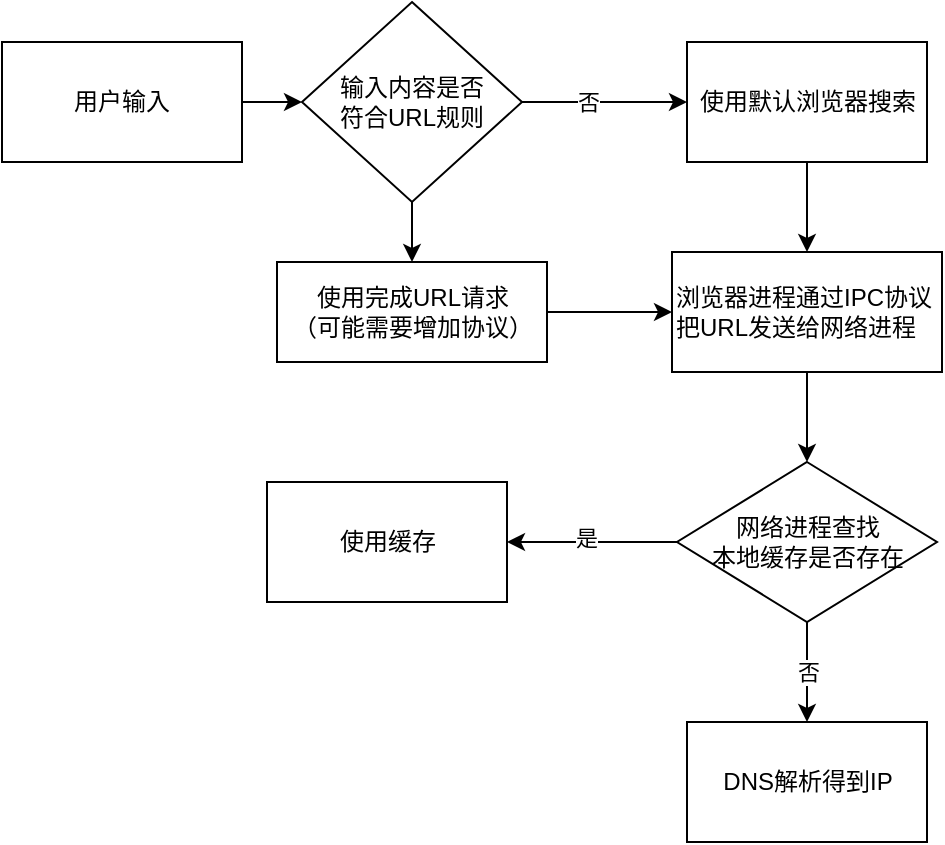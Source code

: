 <mxfile version="21.5.1" type="github">
  <diagram name="第 1 页" id="t8VWGRGJ3FBFKu5Z4p0i">
    <mxGraphModel dx="913" dy="642" grid="1" gridSize="10" guides="1" tooltips="1" connect="1" arrows="1" fold="1" page="1" pageScale="1" pageWidth="827" pageHeight="1169" math="0" shadow="0">
      <root>
        <mxCell id="0" />
        <mxCell id="1" parent="0" />
        <mxCell id="GnwI9nPAWox_-U7iE0Ox-2" style="edgeStyle=orthogonalEdgeStyle;rounded=0;orthogonalLoop=1;jettySize=auto;html=1;" edge="1" parent="1" source="GnwI9nPAWox_-U7iE0Ox-1" target="GnwI9nPAWox_-U7iE0Ox-3">
          <mxGeometry relative="1" as="geometry">
            <mxPoint x="250" y="150" as="targetPoint" />
          </mxGeometry>
        </mxCell>
        <mxCell id="GnwI9nPAWox_-U7iE0Ox-1" value="用户输入" style="rounded=0;whiteSpace=wrap;html=1;" vertex="1" parent="1">
          <mxGeometry x="70" y="120" width="120" height="60" as="geometry" />
        </mxCell>
        <mxCell id="GnwI9nPAWox_-U7iE0Ox-5" value="" style="edgeStyle=orthogonalEdgeStyle;rounded=0;orthogonalLoop=1;jettySize=auto;html=1;" edge="1" parent="1" source="GnwI9nPAWox_-U7iE0Ox-3" target="GnwI9nPAWox_-U7iE0Ox-4">
          <mxGeometry relative="1" as="geometry" />
        </mxCell>
        <mxCell id="GnwI9nPAWox_-U7iE0Ox-6" value="否" style="edgeLabel;html=1;align=center;verticalAlign=middle;resizable=0;points=[];" vertex="1" connectable="0" parent="GnwI9nPAWox_-U7iE0Ox-5">
          <mxGeometry x="-0.209" relative="1" as="geometry">
            <mxPoint as="offset" />
          </mxGeometry>
        </mxCell>
        <mxCell id="GnwI9nPAWox_-U7iE0Ox-7" style="edgeStyle=orthogonalEdgeStyle;rounded=0;orthogonalLoop=1;jettySize=auto;html=1;" edge="1" parent="1" source="GnwI9nPAWox_-U7iE0Ox-3" target="GnwI9nPAWox_-U7iE0Ox-8">
          <mxGeometry relative="1" as="geometry">
            <mxPoint x="275" y="260" as="targetPoint" />
          </mxGeometry>
        </mxCell>
        <mxCell id="GnwI9nPAWox_-U7iE0Ox-3" value="输入内容是否&lt;br&gt;符合URL规则" style="rhombus;whiteSpace=wrap;html=1;" vertex="1" parent="1">
          <mxGeometry x="220" y="100" width="110" height="100" as="geometry" />
        </mxCell>
        <mxCell id="GnwI9nPAWox_-U7iE0Ox-13" value="" style="edgeStyle=orthogonalEdgeStyle;rounded=0;orthogonalLoop=1;jettySize=auto;html=1;" edge="1" parent="1" source="GnwI9nPAWox_-U7iE0Ox-4" target="GnwI9nPAWox_-U7iE0Ox-11">
          <mxGeometry relative="1" as="geometry" />
        </mxCell>
        <mxCell id="GnwI9nPAWox_-U7iE0Ox-4" value="使用默认浏览器搜索" style="whiteSpace=wrap;html=1;" vertex="1" parent="1">
          <mxGeometry x="412.5" y="120" width="120" height="60" as="geometry" />
        </mxCell>
        <mxCell id="GnwI9nPAWox_-U7iE0Ox-12" value="" style="edgeStyle=orthogonalEdgeStyle;rounded=0;orthogonalLoop=1;jettySize=auto;html=1;" edge="1" parent="1" source="GnwI9nPAWox_-U7iE0Ox-8" target="GnwI9nPAWox_-U7iE0Ox-11">
          <mxGeometry relative="1" as="geometry" />
        </mxCell>
        <mxCell id="GnwI9nPAWox_-U7iE0Ox-8" value="使用完成URL请求&lt;br&gt;（可能需要增加协议）" style="rounded=0;whiteSpace=wrap;html=1;" vertex="1" parent="1">
          <mxGeometry x="207.5" y="230" width="135" height="50" as="geometry" />
        </mxCell>
        <mxCell id="GnwI9nPAWox_-U7iE0Ox-15" value="" style="edgeStyle=orthogonalEdgeStyle;rounded=0;orthogonalLoop=1;jettySize=auto;html=1;" edge="1" parent="1" source="GnwI9nPAWox_-U7iE0Ox-11" target="GnwI9nPAWox_-U7iE0Ox-14">
          <mxGeometry relative="1" as="geometry" />
        </mxCell>
        <mxCell id="GnwI9nPAWox_-U7iE0Ox-11" value="浏览器进程通过IPC协议&lt;br&gt;把URL发送给网络进程" style="whiteSpace=wrap;html=1;rounded=0;align=left;" vertex="1" parent="1">
          <mxGeometry x="405" y="225" width="135" height="60" as="geometry" />
        </mxCell>
        <mxCell id="GnwI9nPAWox_-U7iE0Ox-17" value="" style="edgeStyle=orthogonalEdgeStyle;rounded=0;orthogonalLoop=1;jettySize=auto;html=1;" edge="1" parent="1" source="GnwI9nPAWox_-U7iE0Ox-14" target="GnwI9nPAWox_-U7iE0Ox-16">
          <mxGeometry relative="1" as="geometry" />
        </mxCell>
        <mxCell id="GnwI9nPAWox_-U7iE0Ox-18" value="是" style="edgeLabel;html=1;align=center;verticalAlign=middle;resizable=0;points=[];" vertex="1" connectable="0" parent="GnwI9nPAWox_-U7iE0Ox-17">
          <mxGeometry x="0.084" y="-2" relative="1" as="geometry">
            <mxPoint as="offset" />
          </mxGeometry>
        </mxCell>
        <mxCell id="GnwI9nPAWox_-U7iE0Ox-20" value="否" style="edgeStyle=orthogonalEdgeStyle;rounded=0;orthogonalLoop=1;jettySize=auto;html=1;" edge="1" parent="1" source="GnwI9nPAWox_-U7iE0Ox-14" target="GnwI9nPAWox_-U7iE0Ox-19">
          <mxGeometry relative="1" as="geometry" />
        </mxCell>
        <mxCell id="GnwI9nPAWox_-U7iE0Ox-14" value="网络进程查找&lt;br&gt;本地缓存是否存在" style="rhombus;whiteSpace=wrap;html=1;align=center;rounded=0;" vertex="1" parent="1">
          <mxGeometry x="407.5" y="330" width="130" height="80" as="geometry" />
        </mxCell>
        <mxCell id="GnwI9nPAWox_-U7iE0Ox-16" value="使用缓存" style="whiteSpace=wrap;html=1;rounded=0;" vertex="1" parent="1">
          <mxGeometry x="202.5" y="340" width="120" height="60" as="geometry" />
        </mxCell>
        <mxCell id="GnwI9nPAWox_-U7iE0Ox-19" value="DNS解析得到IP" style="whiteSpace=wrap;html=1;rounded=0;" vertex="1" parent="1">
          <mxGeometry x="412.5" y="460" width="120" height="60" as="geometry" />
        </mxCell>
      </root>
    </mxGraphModel>
  </diagram>
</mxfile>
